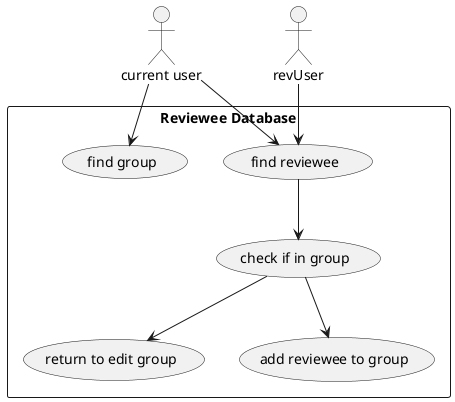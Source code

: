 @startuml

actor "current user" as u2
actor "revUser" as u3


rectangle "Reviewee Database" {
  usecase "find group" as UC1
  usecase "find reviewee" as UC2
  usecase "check if in group" as UC3
  usecase "return to edit group" as UC4
  usecase "add reviewee to group" as UC5
}

u2 --> UC1
u2 --> UC2
u3 --> UC2
UC2 --> UC3 <<includes>>
UC3 --> UC4 <<extends>>
UC3 --> UC5 <<inlcudes>>



@enduml